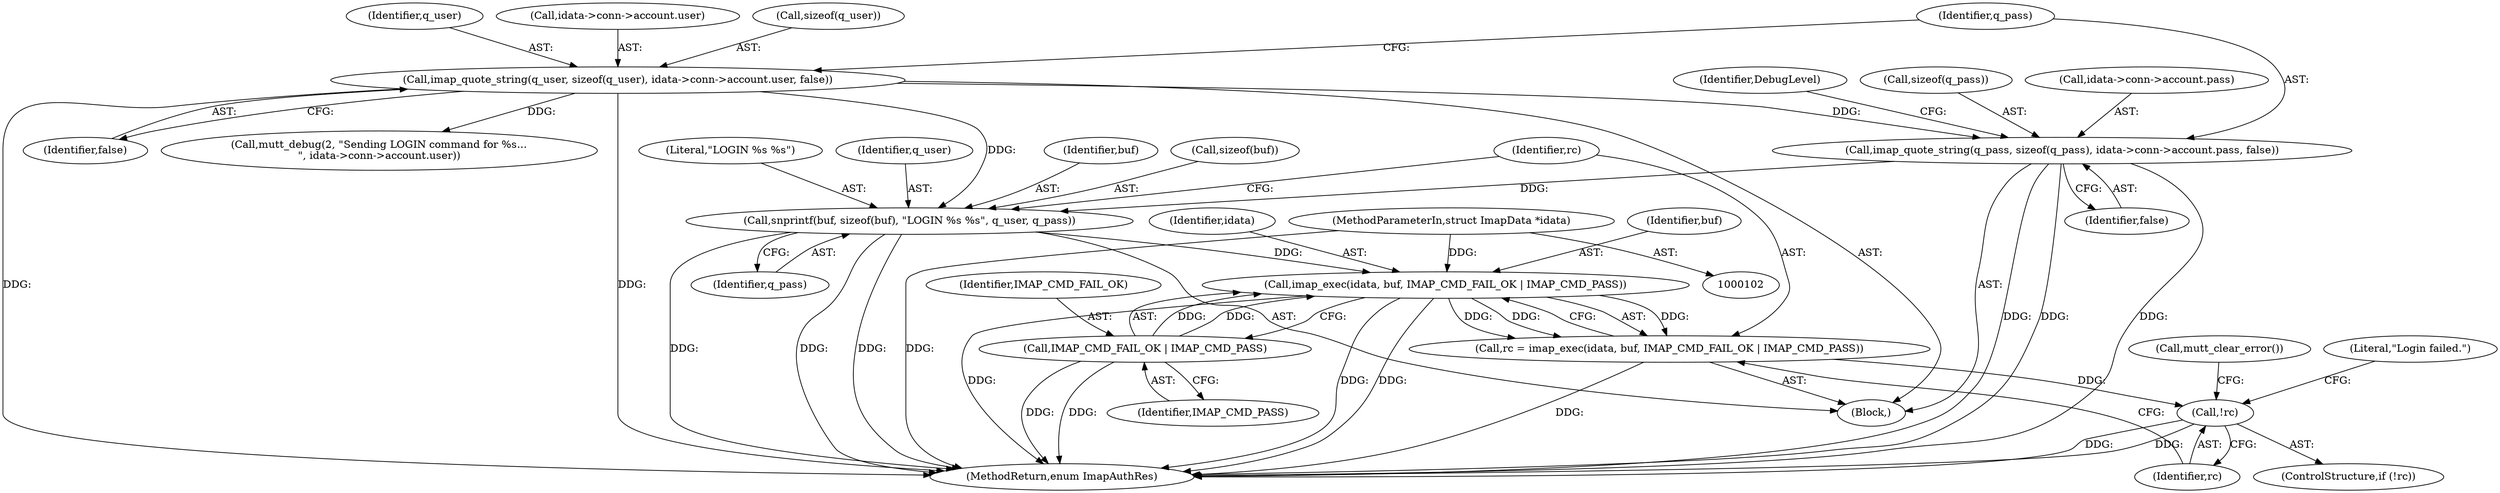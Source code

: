 digraph "0_neomutt_e52393740334443ae0206cab2d7caef381646725@pointer" {
"1000196" [label="(Call,imap_exec(idata, buf, IMAP_CMD_FAIL_OK | IMAP_CMD_PASS))"];
"1000103" [label="(MethodParameterIn,struct ImapData *idata)"];
"1000187" [label="(Call,snprintf(buf, sizeof(buf), \"LOGIN %s %s\", q_user, q_pass))"];
"1000149" [label="(Call,imap_quote_string(q_user, sizeof(q_user), idata->conn->account.user, false))"];
"1000161" [label="(Call,imap_quote_string(q_pass, sizeof(q_pass), idata->conn->account.pass, false))"];
"1000199" [label="(Call,IMAP_CMD_FAIL_OK | IMAP_CMD_PASS)"];
"1000194" [label="(Call,rc = imap_exec(idata, buf, IMAP_CMD_FAIL_OK | IMAP_CMD_PASS))"];
"1000203" [label="(Call,!rc)"];
"1000193" [label="(Identifier,q_pass)"];
"1000160" [label="(Identifier,false)"];
"1000195" [label="(Identifier,rc)"];
"1000206" [label="(Call,mutt_clear_error())"];
"1000204" [label="(Identifier,rc)"];
"1000153" [label="(Call,idata->conn->account.user)"];
"1000151" [label="(Call,sizeof(q_user))"];
"1000211" [label="(Literal,\"Login failed.\")"];
"1000187" [label="(Call,snprintf(buf, sizeof(buf), \"LOGIN %s %s\", q_user, q_pass))"];
"1000172" [label="(Identifier,false)"];
"1000201" [label="(Identifier,IMAP_CMD_PASS)"];
"1000177" [label="(Call,mutt_debug(2, \"Sending LOGIN command for %s...\n\", idata->conn->account.user))"];
"1000103" [label="(MethodParameterIn,struct ImapData *idata)"];
"1000105" [label="(Block,)"];
"1000196" [label="(Call,imap_exec(idata, buf, IMAP_CMD_FAIL_OK | IMAP_CMD_PASS))"];
"1000162" [label="(Identifier,q_pass)"];
"1000202" [label="(ControlStructure,if (!rc))"];
"1000194" [label="(Call,rc = imap_exec(idata, buf, IMAP_CMD_FAIL_OK | IMAP_CMD_PASS))"];
"1000175" [label="(Identifier,DebugLevel)"];
"1000198" [label="(Identifier,buf)"];
"1000161" [label="(Call,imap_quote_string(q_pass, sizeof(q_pass), idata->conn->account.pass, false))"];
"1000199" [label="(Call,IMAP_CMD_FAIL_OK | IMAP_CMD_PASS)"];
"1000150" [label="(Identifier,q_user)"];
"1000200" [label="(Identifier,IMAP_CMD_FAIL_OK)"];
"1000214" [label="(MethodReturn,enum ImapAuthRes)"];
"1000188" [label="(Identifier,buf)"];
"1000197" [label="(Identifier,idata)"];
"1000149" [label="(Call,imap_quote_string(q_user, sizeof(q_user), idata->conn->account.user, false))"];
"1000163" [label="(Call,sizeof(q_pass))"];
"1000203" [label="(Call,!rc)"];
"1000165" [label="(Call,idata->conn->account.pass)"];
"1000189" [label="(Call,sizeof(buf))"];
"1000191" [label="(Literal,\"LOGIN %s %s\")"];
"1000192" [label="(Identifier,q_user)"];
"1000196" -> "1000194"  [label="AST: "];
"1000196" -> "1000199"  [label="CFG: "];
"1000197" -> "1000196"  [label="AST: "];
"1000198" -> "1000196"  [label="AST: "];
"1000199" -> "1000196"  [label="AST: "];
"1000194" -> "1000196"  [label="CFG: "];
"1000196" -> "1000214"  [label="DDG: "];
"1000196" -> "1000214"  [label="DDG: "];
"1000196" -> "1000214"  [label="DDG: "];
"1000196" -> "1000194"  [label="DDG: "];
"1000196" -> "1000194"  [label="DDG: "];
"1000196" -> "1000194"  [label="DDG: "];
"1000103" -> "1000196"  [label="DDG: "];
"1000187" -> "1000196"  [label="DDG: "];
"1000199" -> "1000196"  [label="DDG: "];
"1000199" -> "1000196"  [label="DDG: "];
"1000103" -> "1000102"  [label="AST: "];
"1000103" -> "1000214"  [label="DDG: "];
"1000187" -> "1000105"  [label="AST: "];
"1000187" -> "1000193"  [label="CFG: "];
"1000188" -> "1000187"  [label="AST: "];
"1000189" -> "1000187"  [label="AST: "];
"1000191" -> "1000187"  [label="AST: "];
"1000192" -> "1000187"  [label="AST: "];
"1000193" -> "1000187"  [label="AST: "];
"1000195" -> "1000187"  [label="CFG: "];
"1000187" -> "1000214"  [label="DDG: "];
"1000187" -> "1000214"  [label="DDG: "];
"1000187" -> "1000214"  [label="DDG: "];
"1000149" -> "1000187"  [label="DDG: "];
"1000161" -> "1000187"  [label="DDG: "];
"1000149" -> "1000105"  [label="AST: "];
"1000149" -> "1000160"  [label="CFG: "];
"1000150" -> "1000149"  [label="AST: "];
"1000151" -> "1000149"  [label="AST: "];
"1000153" -> "1000149"  [label="AST: "];
"1000160" -> "1000149"  [label="AST: "];
"1000162" -> "1000149"  [label="CFG: "];
"1000149" -> "1000214"  [label="DDG: "];
"1000149" -> "1000214"  [label="DDG: "];
"1000149" -> "1000161"  [label="DDG: "];
"1000149" -> "1000177"  [label="DDG: "];
"1000161" -> "1000105"  [label="AST: "];
"1000161" -> "1000172"  [label="CFG: "];
"1000162" -> "1000161"  [label="AST: "];
"1000163" -> "1000161"  [label="AST: "];
"1000165" -> "1000161"  [label="AST: "];
"1000172" -> "1000161"  [label="AST: "];
"1000175" -> "1000161"  [label="CFG: "];
"1000161" -> "1000214"  [label="DDG: "];
"1000161" -> "1000214"  [label="DDG: "];
"1000161" -> "1000214"  [label="DDG: "];
"1000199" -> "1000201"  [label="CFG: "];
"1000200" -> "1000199"  [label="AST: "];
"1000201" -> "1000199"  [label="AST: "];
"1000199" -> "1000214"  [label="DDG: "];
"1000199" -> "1000214"  [label="DDG: "];
"1000194" -> "1000105"  [label="AST: "];
"1000195" -> "1000194"  [label="AST: "];
"1000204" -> "1000194"  [label="CFG: "];
"1000194" -> "1000214"  [label="DDG: "];
"1000194" -> "1000203"  [label="DDG: "];
"1000203" -> "1000202"  [label="AST: "];
"1000203" -> "1000204"  [label="CFG: "];
"1000204" -> "1000203"  [label="AST: "];
"1000206" -> "1000203"  [label="CFG: "];
"1000211" -> "1000203"  [label="CFG: "];
"1000203" -> "1000214"  [label="DDG: "];
"1000203" -> "1000214"  [label="DDG: "];
}
